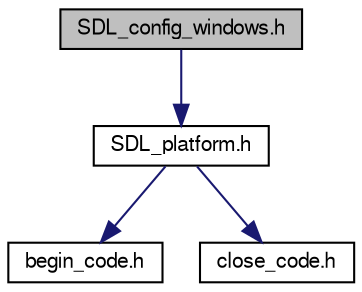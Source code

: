 digraph "SDL_config_windows.h"
{
  edge [fontname="FreeSans",fontsize="10",labelfontname="FreeSans",labelfontsize="10"];
  node [fontname="FreeSans",fontsize="10",shape=record];
  Node1 [label="SDL_config_windows.h",height=0.2,width=0.4,color="black", fillcolor="grey75", style="filled" fontcolor="black"];
  Node1 -> Node2 [color="midnightblue",fontsize="10",style="solid",fontname="FreeSans"];
  Node2 [label="SDL_platform.h",height=0.2,width=0.4,color="black", fillcolor="white", style="filled",URL="$d4/d81/_s_d_l__platform_8h.html"];
  Node2 -> Node3 [color="midnightblue",fontsize="10",style="solid",fontname="FreeSans"];
  Node3 [label="begin_code.h",height=0.2,width=0.4,color="black", fillcolor="white", style="filled",URL="$d1/d90/begin__code_8h.html"];
  Node2 -> Node4 [color="midnightblue",fontsize="10",style="solid",fontname="FreeSans"];
  Node4 [label="close_code.h",height=0.2,width=0.4,color="black", fillcolor="white", style="filled",URL="$d0/d2e/close__code_8h.html"];
}
